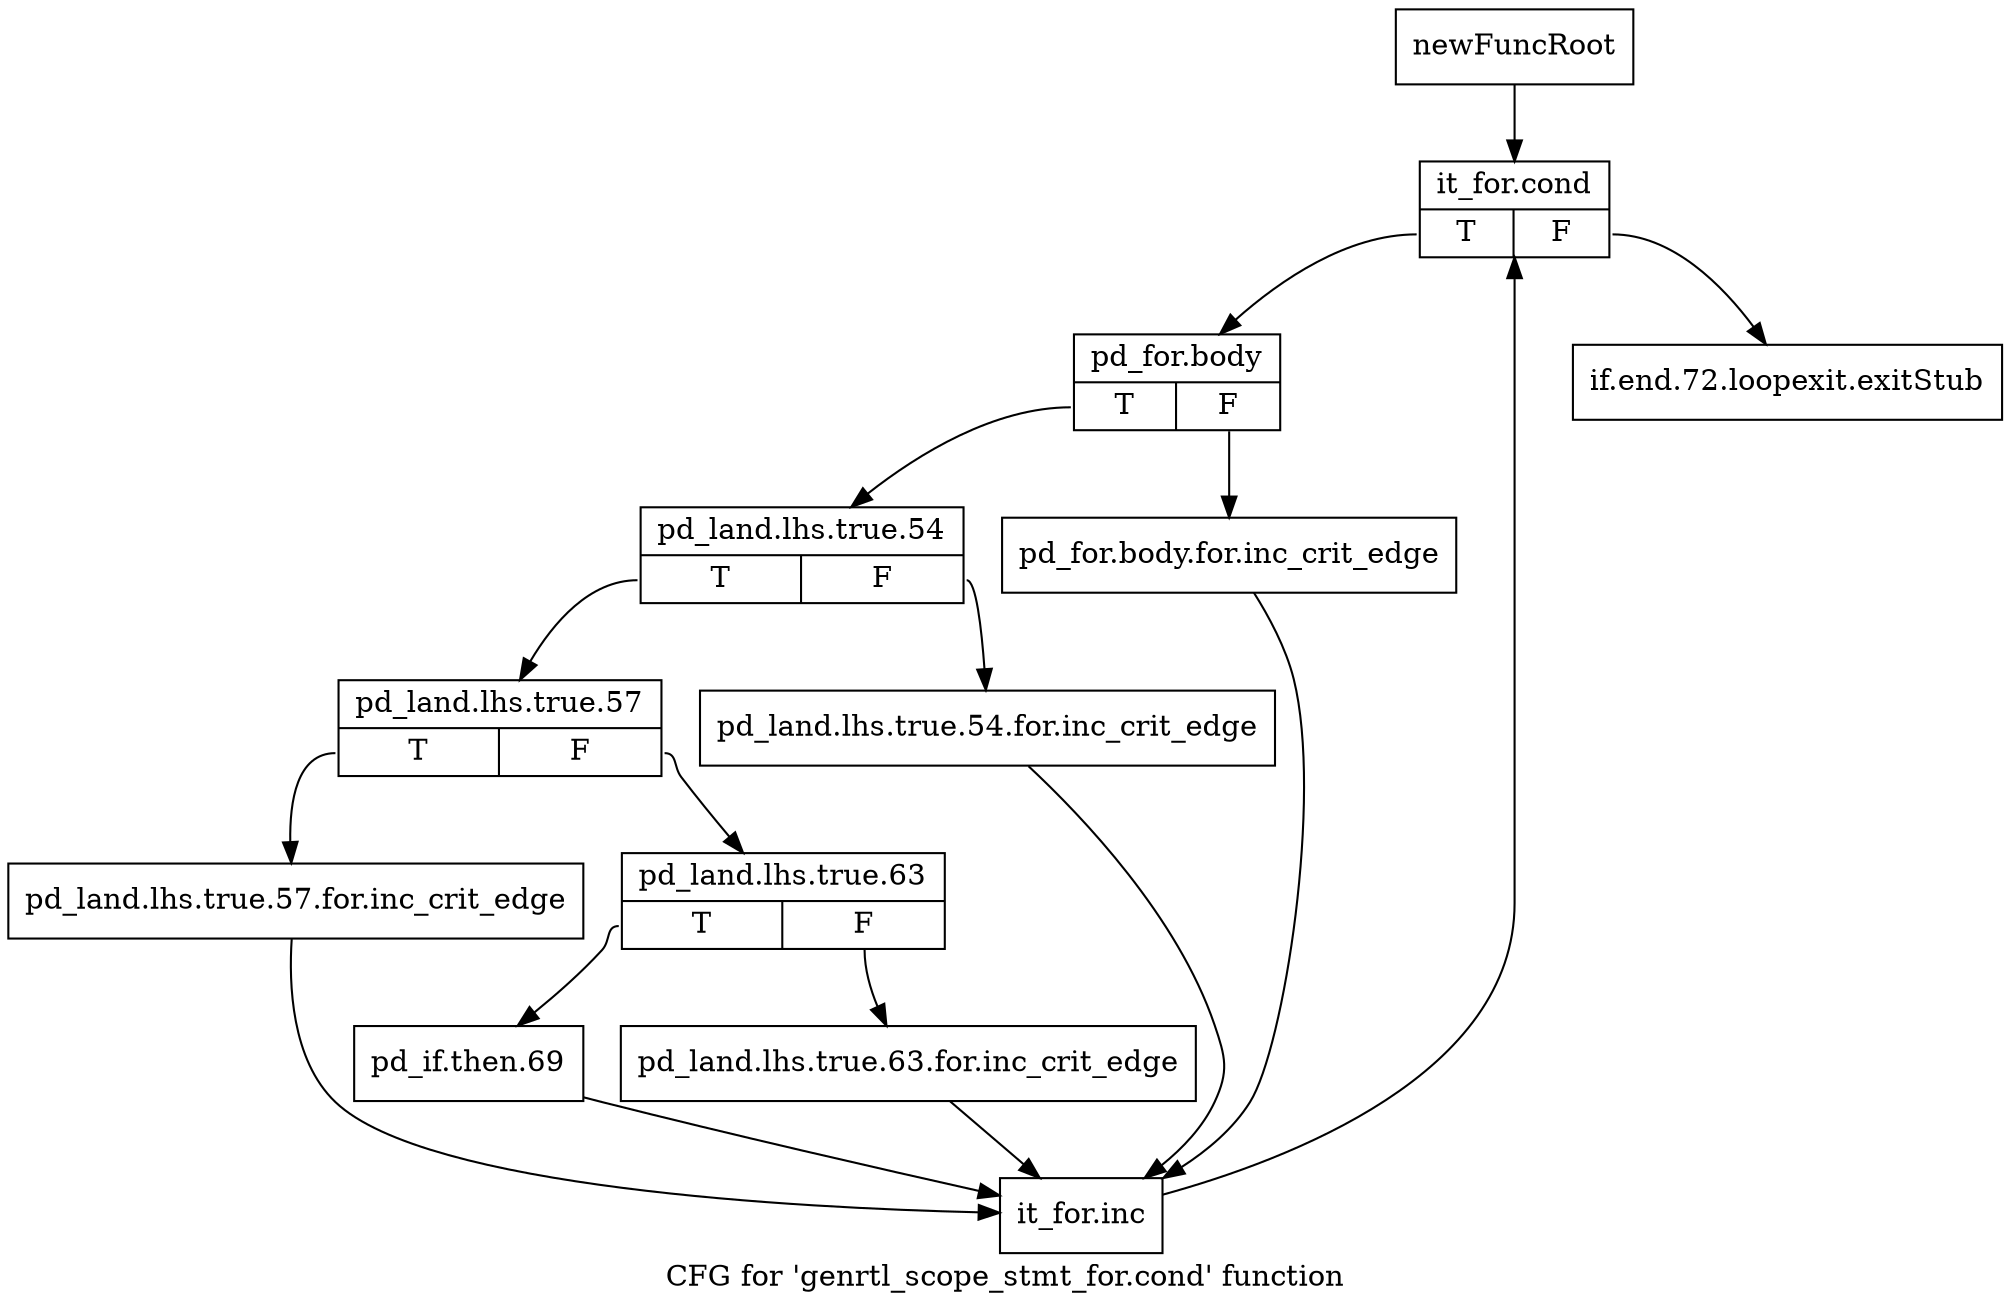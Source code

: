 digraph "CFG for 'genrtl_scope_stmt_for.cond' function" {
	label="CFG for 'genrtl_scope_stmt_for.cond' function";

	Node0xa1bb150 [shape=record,label="{newFuncRoot}"];
	Node0xa1bb150 -> Node0xa1dcf10;
	Node0xa1dcec0 [shape=record,label="{if.end.72.loopexit.exitStub}"];
	Node0xa1dcf10 [shape=record,label="{it_for.cond|{<s0>T|<s1>F}}"];
	Node0xa1dcf10:s0 -> Node0xa1dcf60;
	Node0xa1dcf10:s1 -> Node0xa1dcec0;
	Node0xa1dcf60 [shape=record,label="{pd_for.body|{<s0>T|<s1>F}}"];
	Node0xa1dcf60:s0 -> Node0xa1dd000;
	Node0xa1dcf60:s1 -> Node0xa1dcfb0;
	Node0xa1dcfb0 [shape=record,label="{pd_for.body.for.inc_crit_edge}"];
	Node0xa1dcfb0 -> Node0xa1dd230;
	Node0xa1dd000 [shape=record,label="{pd_land.lhs.true.54|{<s0>T|<s1>F}}"];
	Node0xa1dd000:s0 -> Node0xa1dd0a0;
	Node0xa1dd000:s1 -> Node0xa1dd050;
	Node0xa1dd050 [shape=record,label="{pd_land.lhs.true.54.for.inc_crit_edge}"];
	Node0xa1dd050 -> Node0xa1dd230;
	Node0xa1dd0a0 [shape=record,label="{pd_land.lhs.true.57|{<s0>T|<s1>F}}"];
	Node0xa1dd0a0:s0 -> Node0xa1dd1e0;
	Node0xa1dd0a0:s1 -> Node0xa1dd0f0;
	Node0xa1dd0f0 [shape=record,label="{pd_land.lhs.true.63|{<s0>T|<s1>F}}"];
	Node0xa1dd0f0:s0 -> Node0xa1dd190;
	Node0xa1dd0f0:s1 -> Node0xa1dd140;
	Node0xa1dd140 [shape=record,label="{pd_land.lhs.true.63.for.inc_crit_edge}"];
	Node0xa1dd140 -> Node0xa1dd230;
	Node0xa1dd190 [shape=record,label="{pd_if.then.69}"];
	Node0xa1dd190 -> Node0xa1dd230;
	Node0xa1dd1e0 [shape=record,label="{pd_land.lhs.true.57.for.inc_crit_edge}"];
	Node0xa1dd1e0 -> Node0xa1dd230;
	Node0xa1dd230 [shape=record,label="{it_for.inc}"];
	Node0xa1dd230 -> Node0xa1dcf10;
}
